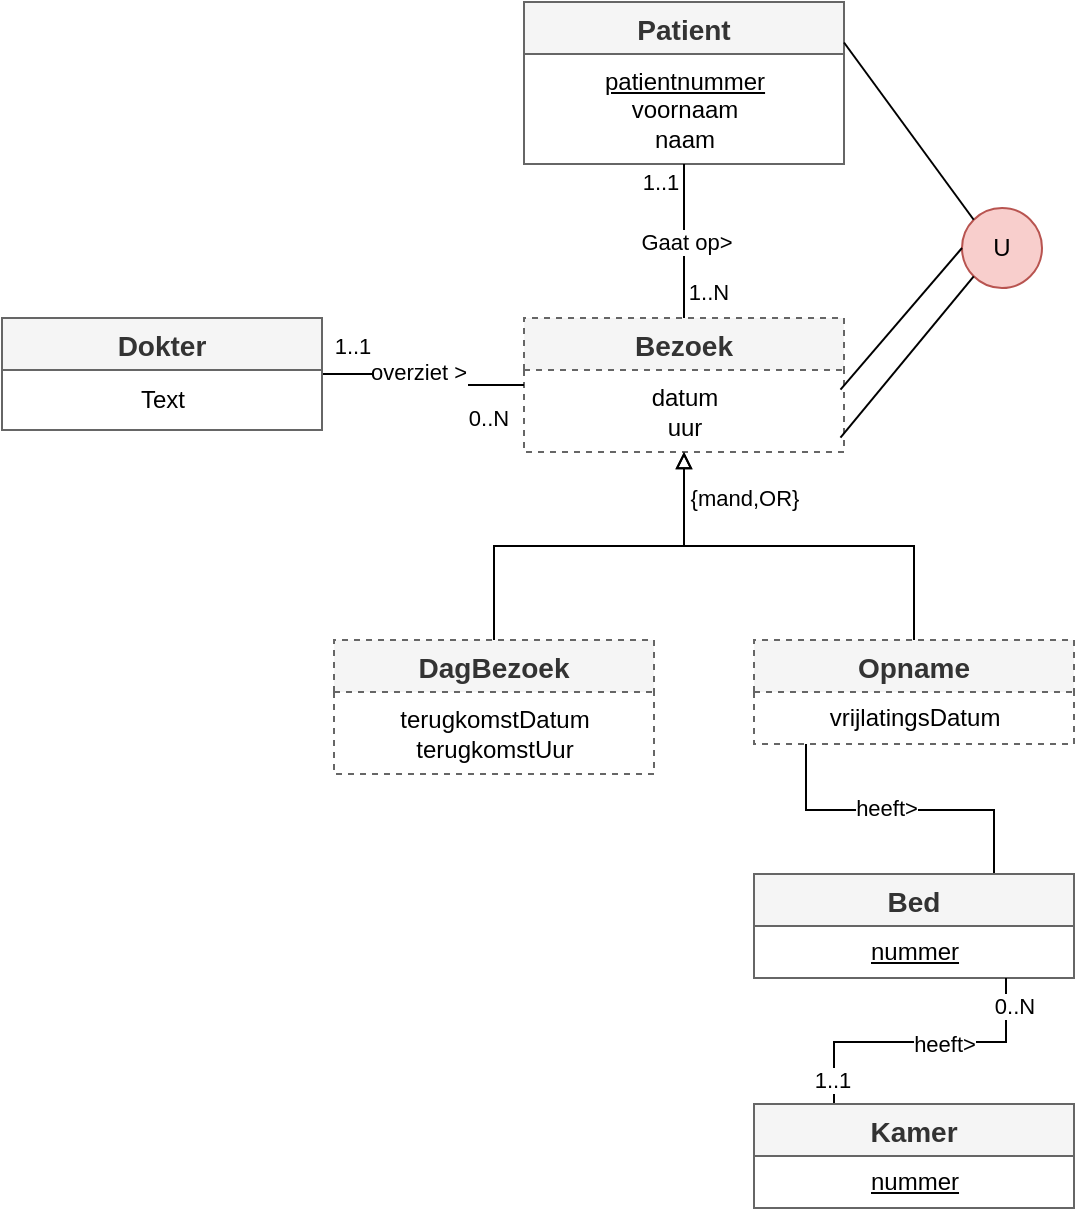 <mxfile version="22.0.2" type="device">
  <diagram name="Page-1" id="YOzfSRk4cmXylKxiYKi9">
    <mxGraphModel dx="1036" dy="614" grid="0" gridSize="10" guides="1" tooltips="1" connect="1" arrows="1" fold="1" page="1" pageScale="1" pageWidth="827" pageHeight="1169" math="0" shadow="0">
      <root>
        <mxCell id="0" />
        <mxCell id="1" parent="0" />
        <mxCell id="JXK84k_-mpiCvkQfWjtm-5" value="Patient" style="swimlane;fontStyle=1;childLayout=stackLayout;horizontal=1;startSize=26;horizontalStack=0;resizeParent=1;resizeParentMax=0;resizeLast=0;collapsible=1;marginBottom=0;align=center;fontSize=14;strokeColor=#666666;fillColor=#f5f5f5;fontColor=#333333;" vertex="1" parent="1">
          <mxGeometry x="349" y="62" width="160" height="81" as="geometry" />
        </mxCell>
        <mxCell id="JXK84k_-mpiCvkQfWjtm-6" value="&lt;u&gt;patientnummer&lt;/u&gt;&lt;br&gt;voornaam&lt;br&gt;naam" style="text;html=1;align=center;verticalAlign=middle;resizable=0;points=[];autosize=1;strokeColor=none;fillColor=none;" vertex="1" parent="JXK84k_-mpiCvkQfWjtm-5">
          <mxGeometry y="26" width="160" height="55" as="geometry" />
        </mxCell>
        <mxCell id="JXK84k_-mpiCvkQfWjtm-22" style="edgeStyle=orthogonalEdgeStyle;rounded=0;orthogonalLoop=1;jettySize=auto;html=1;exitX=0.5;exitY=0;exitDx=0;exitDy=0;endArrow=none;endFill=0;" edge="1" parent="1" source="JXK84k_-mpiCvkQfWjtm-11" target="JXK84k_-mpiCvkQfWjtm-6">
          <mxGeometry relative="1" as="geometry" />
        </mxCell>
        <mxCell id="JXK84k_-mpiCvkQfWjtm-25" value="Gaat op&amp;gt;" style="edgeLabel;html=1;align=center;verticalAlign=middle;resizable=0;points=[];" vertex="1" connectable="0" parent="JXK84k_-mpiCvkQfWjtm-22">
          <mxGeometry x="-0.008" y="-1" relative="1" as="geometry">
            <mxPoint as="offset" />
          </mxGeometry>
        </mxCell>
        <mxCell id="JXK84k_-mpiCvkQfWjtm-26" value="1..N" style="edgeLabel;html=1;align=center;verticalAlign=middle;resizable=0;points=[];" vertex="1" connectable="0" parent="JXK84k_-mpiCvkQfWjtm-22">
          <mxGeometry x="-0.579" y="1" relative="1" as="geometry">
            <mxPoint x="13" y="3" as="offset" />
          </mxGeometry>
        </mxCell>
        <mxCell id="JXK84k_-mpiCvkQfWjtm-27" value="1..1" style="edgeLabel;html=1;align=center;verticalAlign=middle;resizable=0;points=[];" vertex="1" connectable="0" parent="JXK84k_-mpiCvkQfWjtm-22">
          <mxGeometry x="0.616" y="1" relative="1" as="geometry">
            <mxPoint x="-11" y="-6" as="offset" />
          </mxGeometry>
        </mxCell>
        <mxCell id="JXK84k_-mpiCvkQfWjtm-11" value="Bezoek" style="swimlane;fontStyle=1;childLayout=stackLayout;horizontal=1;startSize=26;horizontalStack=0;resizeParent=1;resizeParentMax=0;resizeLast=0;collapsible=1;marginBottom=0;align=center;fontSize=14;strokeColor=#666666;fillColor=#f5f5f5;fontColor=#333333;dashed=1;" vertex="1" parent="1">
          <mxGeometry x="349" y="220" width="160" height="67" as="geometry" />
        </mxCell>
        <mxCell id="JXK84k_-mpiCvkQfWjtm-12" value="datum&lt;br&gt;uur" style="text;html=1;align=center;verticalAlign=middle;resizable=0;points=[];autosize=1;strokeColor=none;fillColor=none;" vertex="1" parent="JXK84k_-mpiCvkQfWjtm-11">
          <mxGeometry y="26" width="160" height="41" as="geometry" />
        </mxCell>
        <mxCell id="JXK84k_-mpiCvkQfWjtm-23" style="edgeStyle=orthogonalEdgeStyle;rounded=0;orthogonalLoop=1;jettySize=auto;html=1;endArrow=none;endFill=0;" edge="1" parent="1" source="JXK84k_-mpiCvkQfWjtm-13" target="JXK84k_-mpiCvkQfWjtm-11">
          <mxGeometry relative="1" as="geometry" />
        </mxCell>
        <mxCell id="JXK84k_-mpiCvkQfWjtm-28" value="1..1" style="edgeLabel;html=1;align=center;verticalAlign=middle;resizable=0;points=[];" vertex="1" connectable="0" parent="JXK84k_-mpiCvkQfWjtm-23">
          <mxGeometry x="-0.711" y="2" relative="1" as="geometry">
            <mxPoint x="-1" y="-12" as="offset" />
          </mxGeometry>
        </mxCell>
        <mxCell id="JXK84k_-mpiCvkQfWjtm-29" value="0..N" style="edgeLabel;html=1;align=center;verticalAlign=middle;resizable=0;points=[];" vertex="1" connectable="0" parent="JXK84k_-mpiCvkQfWjtm-23">
          <mxGeometry x="0.695" relative="1" as="geometry">
            <mxPoint x="-2" y="16" as="offset" />
          </mxGeometry>
        </mxCell>
        <mxCell id="JXK84k_-mpiCvkQfWjtm-30" value="overziet &amp;gt;" style="edgeLabel;html=1;align=center;verticalAlign=middle;resizable=0;points=[];" vertex="1" connectable="0" parent="JXK84k_-mpiCvkQfWjtm-23">
          <mxGeometry x="-0.216" y="-1" relative="1" as="geometry">
            <mxPoint x="6" y="-2" as="offset" />
          </mxGeometry>
        </mxCell>
        <mxCell id="JXK84k_-mpiCvkQfWjtm-13" value="Dokter" style="swimlane;fontStyle=1;childLayout=stackLayout;horizontal=1;startSize=26;horizontalStack=0;resizeParent=1;resizeParentMax=0;resizeLast=0;collapsible=1;marginBottom=0;align=center;fontSize=14;strokeColor=#666666;fillColor=#f5f5f5;fontColor=#333333;" vertex="1" parent="1">
          <mxGeometry x="88" y="220" width="160" height="56" as="geometry" />
        </mxCell>
        <mxCell id="JXK84k_-mpiCvkQfWjtm-14" value="Text" style="text;html=1;align=center;verticalAlign=middle;resizable=0;points=[];autosize=1;strokeColor=none;fillColor=none;" vertex="1" parent="JXK84k_-mpiCvkQfWjtm-13">
          <mxGeometry y="26" width="160" height="30" as="geometry" />
        </mxCell>
        <mxCell id="JXK84k_-mpiCvkQfWjtm-20" style="edgeStyle=orthogonalEdgeStyle;rounded=0;orthogonalLoop=1;jettySize=auto;html=1;exitX=0.5;exitY=0;exitDx=0;exitDy=0;endArrow=block;endFill=0;" edge="1" parent="1" source="JXK84k_-mpiCvkQfWjtm-15" target="JXK84k_-mpiCvkQfWjtm-12">
          <mxGeometry relative="1" as="geometry" />
        </mxCell>
        <mxCell id="JXK84k_-mpiCvkQfWjtm-15" value="DagBezoek" style="swimlane;fontStyle=1;childLayout=stackLayout;horizontal=1;startSize=26;horizontalStack=0;resizeParent=1;resizeParentMax=0;resizeLast=0;collapsible=1;marginBottom=0;align=center;fontSize=14;strokeColor=#666666;fillColor=#f5f5f5;fontColor=#333333;dashed=1;" vertex="1" parent="1">
          <mxGeometry x="254" y="381" width="160" height="67" as="geometry" />
        </mxCell>
        <mxCell id="JXK84k_-mpiCvkQfWjtm-16" value="terugkomstDatum&lt;br&gt;terugkomstUur" style="text;html=1;align=center;verticalAlign=middle;resizable=0;points=[];autosize=1;strokeColor=none;fillColor=none;" vertex="1" parent="JXK84k_-mpiCvkQfWjtm-15">
          <mxGeometry y="26" width="160" height="41" as="geometry" />
        </mxCell>
        <mxCell id="JXK84k_-mpiCvkQfWjtm-21" style="edgeStyle=orthogonalEdgeStyle;rounded=0;orthogonalLoop=1;jettySize=auto;html=1;exitX=0.5;exitY=0;exitDx=0;exitDy=0;endArrow=block;endFill=0;" edge="1" parent="1" source="JXK84k_-mpiCvkQfWjtm-17" target="JXK84k_-mpiCvkQfWjtm-12">
          <mxGeometry relative="1" as="geometry" />
        </mxCell>
        <mxCell id="JXK84k_-mpiCvkQfWjtm-24" value="{mand,OR}" style="edgeLabel;html=1;align=center;verticalAlign=middle;resizable=0;points=[];" vertex="1" connectable="0" parent="JXK84k_-mpiCvkQfWjtm-21">
          <mxGeometry x="0.82" relative="1" as="geometry">
            <mxPoint x="30" y="4" as="offset" />
          </mxGeometry>
        </mxCell>
        <mxCell id="JXK84k_-mpiCvkQfWjtm-17" value="Opname" style="swimlane;fontStyle=1;childLayout=stackLayout;horizontal=1;startSize=26;horizontalStack=0;resizeParent=1;resizeParentMax=0;resizeLast=0;collapsible=1;marginBottom=0;align=center;fontSize=14;strokeColor=#666666;fillColor=#f5f5f5;fontColor=#333333;dashed=1;" vertex="1" parent="1">
          <mxGeometry x="464" y="381" width="160" height="52" as="geometry" />
        </mxCell>
        <mxCell id="JXK84k_-mpiCvkQfWjtm-18" value="vrijlatingsDatum" style="text;html=1;align=center;verticalAlign=middle;resizable=0;points=[];autosize=1;strokeColor=none;fillColor=none;" vertex="1" parent="JXK84k_-mpiCvkQfWjtm-17">
          <mxGeometry y="26" width="160" height="26" as="geometry" />
        </mxCell>
        <mxCell id="JXK84k_-mpiCvkQfWjtm-31" value="U" style="ellipse;whiteSpace=wrap;html=1;strokeColor=#b85450;fillColor=#f8cecc;" vertex="1" parent="1">
          <mxGeometry x="568" y="165" width="40" height="40" as="geometry" />
        </mxCell>
        <mxCell id="JXK84k_-mpiCvkQfWjtm-32" value="" style="endArrow=none;html=1;rounded=0;entryX=0;entryY=0;entryDx=0;entryDy=0;exitX=1;exitY=0.25;exitDx=0;exitDy=0;" edge="1" parent="1" source="JXK84k_-mpiCvkQfWjtm-5" target="JXK84k_-mpiCvkQfWjtm-31">
          <mxGeometry width="50" height="50" relative="1" as="geometry">
            <mxPoint x="513" y="152" as="sourcePoint" />
            <mxPoint x="437" y="193" as="targetPoint" />
          </mxGeometry>
        </mxCell>
        <mxCell id="JXK84k_-mpiCvkQfWjtm-34" value="" style="endArrow=none;html=1;rounded=0;exitX=0;exitY=1;exitDx=0;exitDy=0;entryX=0.989;entryY=0.824;entryDx=0;entryDy=0;entryPerimeter=0;" edge="1" parent="1" source="JXK84k_-mpiCvkQfWjtm-31" target="JXK84k_-mpiCvkQfWjtm-12">
          <mxGeometry width="50" height="50" relative="1" as="geometry">
            <mxPoint x="558" y="200" as="sourcePoint" />
            <mxPoint x="444" y="276" as="targetPoint" />
          </mxGeometry>
        </mxCell>
        <mxCell id="JXK84k_-mpiCvkQfWjtm-33" value="" style="endArrow=none;html=1;rounded=0;exitX=0;exitY=0.5;exitDx=0;exitDy=0;entryX=0.989;entryY=0.239;entryDx=0;entryDy=0;entryPerimeter=0;" edge="1" parent="1" source="JXK84k_-mpiCvkQfWjtm-31" target="JXK84k_-mpiCvkQfWjtm-12">
          <mxGeometry width="50" height="50" relative="1" as="geometry">
            <mxPoint x="490" y="185" as="sourcePoint" />
            <mxPoint x="454" y="261" as="targetPoint" />
          </mxGeometry>
        </mxCell>
        <mxCell id="JXK84k_-mpiCvkQfWjtm-45" style="edgeStyle=orthogonalEdgeStyle;rounded=0;orthogonalLoop=1;jettySize=auto;html=1;exitX=0.75;exitY=0;exitDx=0;exitDy=0;endArrow=none;endFill=0;" edge="1" parent="1" source="JXK84k_-mpiCvkQfWjtm-37" target="JXK84k_-mpiCvkQfWjtm-18">
          <mxGeometry relative="1" as="geometry">
            <Array as="points">
              <mxPoint x="584" y="466" />
              <mxPoint x="490" y="466" />
            </Array>
          </mxGeometry>
        </mxCell>
        <mxCell id="JXK84k_-mpiCvkQfWjtm-46" value="heeft&amp;gt;" style="edgeLabel;html=1;align=center;verticalAlign=middle;resizable=0;points=[];" vertex="1" connectable="0" parent="JXK84k_-mpiCvkQfWjtm-45">
          <mxGeometry x="0.083" y="-1" relative="1" as="geometry">
            <mxPoint as="offset" />
          </mxGeometry>
        </mxCell>
        <mxCell id="JXK84k_-mpiCvkQfWjtm-37" value="Bed" style="swimlane;fontStyle=1;childLayout=stackLayout;horizontal=1;startSize=26;horizontalStack=0;resizeParent=1;resizeParentMax=0;resizeLast=0;collapsible=1;marginBottom=0;align=center;fontSize=14;strokeColor=#666666;fillColor=#f5f5f5;fontColor=#333333;" vertex="1" parent="1">
          <mxGeometry x="464" y="498" width="160" height="52" as="geometry" />
        </mxCell>
        <mxCell id="JXK84k_-mpiCvkQfWjtm-38" value="&lt;u&gt;nummer&lt;/u&gt;" style="text;html=1;align=center;verticalAlign=middle;resizable=0;points=[];autosize=1;strokeColor=none;fillColor=none;" vertex="1" parent="JXK84k_-mpiCvkQfWjtm-37">
          <mxGeometry y="26" width="160" height="26" as="geometry" />
        </mxCell>
        <mxCell id="JXK84k_-mpiCvkQfWjtm-41" style="edgeStyle=orthogonalEdgeStyle;rounded=0;orthogonalLoop=1;jettySize=auto;html=1;exitX=0.25;exitY=0;exitDx=0;exitDy=0;endArrow=none;endFill=0;" edge="1" parent="1" source="JXK84k_-mpiCvkQfWjtm-39" target="JXK84k_-mpiCvkQfWjtm-38">
          <mxGeometry relative="1" as="geometry">
            <Array as="points">
              <mxPoint x="504" y="582" />
              <mxPoint x="590" y="582" />
            </Array>
          </mxGeometry>
        </mxCell>
        <mxCell id="JXK84k_-mpiCvkQfWjtm-42" value="heeft&amp;gt;" style="edgeLabel;html=1;align=center;verticalAlign=middle;resizable=0;points=[];" vertex="1" connectable="0" parent="JXK84k_-mpiCvkQfWjtm-41">
          <mxGeometry x="0.149" y="-1" relative="1" as="geometry">
            <mxPoint as="offset" />
          </mxGeometry>
        </mxCell>
        <mxCell id="JXK84k_-mpiCvkQfWjtm-43" value="0..N" style="edgeLabel;html=1;align=center;verticalAlign=middle;resizable=0;points=[];" vertex="1" connectable="0" parent="JXK84k_-mpiCvkQfWjtm-41">
          <mxGeometry x="0.815" y="-4" relative="1" as="geometry">
            <mxPoint as="offset" />
          </mxGeometry>
        </mxCell>
        <mxCell id="JXK84k_-mpiCvkQfWjtm-44" value="1..1" style="edgeLabel;html=1;align=center;verticalAlign=middle;resizable=0;points=[];" vertex="1" connectable="0" parent="JXK84k_-mpiCvkQfWjtm-41">
          <mxGeometry x="-0.836" y="-4" relative="1" as="geometry">
            <mxPoint x="-5" as="offset" />
          </mxGeometry>
        </mxCell>
        <mxCell id="JXK84k_-mpiCvkQfWjtm-39" value="Kamer" style="swimlane;fontStyle=1;childLayout=stackLayout;horizontal=1;startSize=26;horizontalStack=0;resizeParent=1;resizeParentMax=0;resizeLast=0;collapsible=1;marginBottom=0;align=center;fontSize=14;strokeColor=#666666;fillColor=#f5f5f5;fontColor=#333333;" vertex="1" parent="1">
          <mxGeometry x="464" y="613" width="160" height="52" as="geometry" />
        </mxCell>
        <mxCell id="JXK84k_-mpiCvkQfWjtm-40" value="&lt;u&gt;nummer&lt;/u&gt;" style="text;html=1;align=center;verticalAlign=middle;resizable=0;points=[];autosize=1;strokeColor=none;fillColor=none;" vertex="1" parent="JXK84k_-mpiCvkQfWjtm-39">
          <mxGeometry y="26" width="160" height="26" as="geometry" />
        </mxCell>
      </root>
    </mxGraphModel>
  </diagram>
</mxfile>
